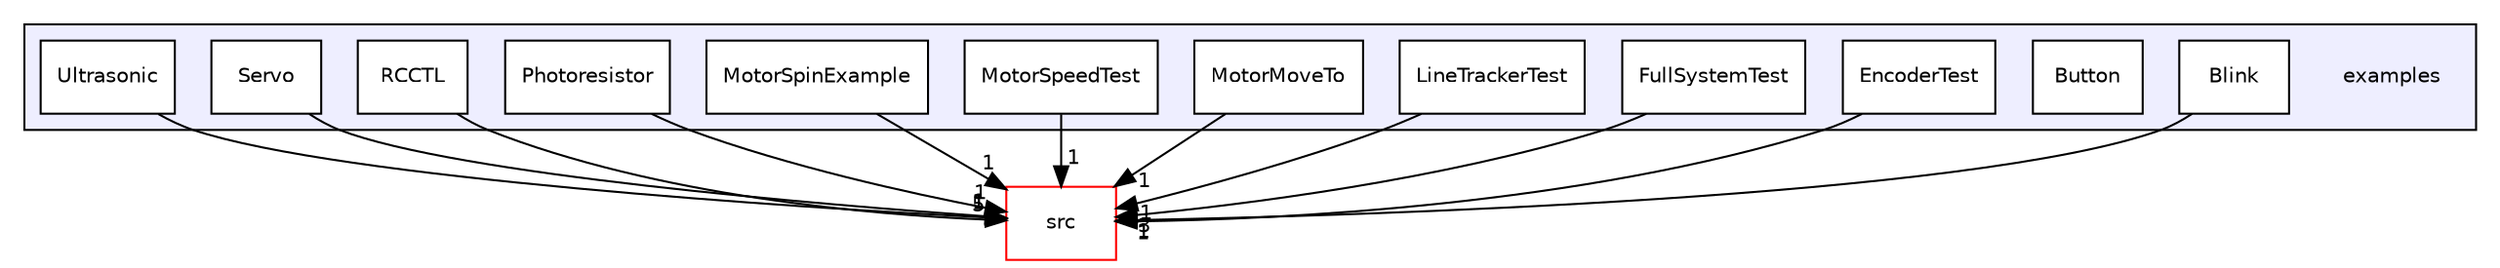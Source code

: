 digraph "examples" {
  compound=true
  node [ fontsize="10", fontname="Helvetica"];
  edge [ labelfontsize="10", labelfontname="Helvetica"];
  subgraph clusterdir_d28a4824dc47e487b107a5db32ef43c4 {
    graph [ bgcolor="#eeeeff", pencolor="black", label="" URL="dir_d28a4824dc47e487b107a5db32ef43c4.html"];
    dir_d28a4824dc47e487b107a5db32ef43c4 [shape=plaintext label="examples"];
  dir_05dd8b05715c4ed4a1c3d13c1176049b [shape=box label="Blink" fillcolor="white" style="filled" URL="dir_05dd8b05715c4ed4a1c3d13c1176049b.html"];
  dir_0c6a57b2468f5dfcfe81d8eb938ffca1 [shape=box label="Button" fillcolor="white" style="filled" URL="dir_0c6a57b2468f5dfcfe81d8eb938ffca1.html"];
  dir_bdb5c9f9fd801d5d67ef37e2a44088e5 [shape=box label="EncoderTest" fillcolor="white" style="filled" URL="dir_bdb5c9f9fd801d5d67ef37e2a44088e5.html"];
  dir_a1aaadaa0f321bbeeb4970161510a694 [shape=box label="FullSystemTest" fillcolor="white" style="filled" URL="dir_a1aaadaa0f321bbeeb4970161510a694.html"];
  dir_9920a6083f7671fd0ab26ac2c477fe6f [shape=box label="LineTrackerTest" fillcolor="white" style="filled" URL="dir_9920a6083f7671fd0ab26ac2c477fe6f.html"];
  dir_ad09cf68b66f87d5fd797d1b5d8c3622 [shape=box label="MotorMoveTo" fillcolor="white" style="filled" URL="dir_ad09cf68b66f87d5fd797d1b5d8c3622.html"];
  dir_09f0c4508b2e0d089ab7dcaab2a4d871 [shape=box label="MotorSpeedTest" fillcolor="white" style="filled" URL="dir_09f0c4508b2e0d089ab7dcaab2a4d871.html"];
  dir_ce247e32cc0ab14f82baf679f9fb96e8 [shape=box label="MotorSpinExample" fillcolor="white" style="filled" URL="dir_ce247e32cc0ab14f82baf679f9fb96e8.html"];
  dir_274f50245b0ce45402dd5b29d883e1b6 [shape=box label="Photoresistor" fillcolor="white" style="filled" URL="dir_274f50245b0ce45402dd5b29d883e1b6.html"];
  dir_526a3540bddd1c1aea406a1f7649cca4 [shape=box label="RCCTL" fillcolor="white" style="filled" URL="dir_526a3540bddd1c1aea406a1f7649cca4.html"];
  dir_a3955a3daf2906eebc1f8ed4dcfbed89 [shape=box label="Servo" fillcolor="white" style="filled" URL="dir_a3955a3daf2906eebc1f8ed4dcfbed89.html"];
  dir_a1ff18e6515d07e3359e6f747f7a7ba0 [shape=box label="Ultrasonic" fillcolor="white" style="filled" URL="dir_a1ff18e6515d07e3359e6f747f7a7ba0.html"];
  }
  dir_68267d1309a1af8e8297ef4c3efbcdba [shape=box label="src" fillcolor="white" style="filled" color="red" URL="dir_68267d1309a1af8e8297ef4c3efbcdba.html"];
  dir_526a3540bddd1c1aea406a1f7649cca4->dir_68267d1309a1af8e8297ef4c3efbcdba [headlabel="5", labeldistance=1.5 headhref="dir_000010_000013.html"];
  dir_a1aaadaa0f321bbeeb4970161510a694->dir_68267d1309a1af8e8297ef4c3efbcdba [headlabel="3", labeldistance=1.5 headhref="dir_000004_000013.html"];
  dir_05dd8b05715c4ed4a1c3d13c1176049b->dir_68267d1309a1af8e8297ef4c3efbcdba [headlabel="1", labeldistance=1.5 headhref="dir_000001_000013.html"];
  dir_a1ff18e6515d07e3359e6f747f7a7ba0->dir_68267d1309a1af8e8297ef4c3efbcdba [headlabel="1", labeldistance=1.5 headhref="dir_000012_000013.html"];
  dir_ad09cf68b66f87d5fd797d1b5d8c3622->dir_68267d1309a1af8e8297ef4c3efbcdba [headlabel="1", labeldistance=1.5 headhref="dir_000006_000013.html"];
  dir_bdb5c9f9fd801d5d67ef37e2a44088e5->dir_68267d1309a1af8e8297ef4c3efbcdba [headlabel="1", labeldistance=1.5 headhref="dir_000003_000013.html"];
  dir_274f50245b0ce45402dd5b29d883e1b6->dir_68267d1309a1af8e8297ef4c3efbcdba [headlabel="1", labeldistance=1.5 headhref="dir_000009_000013.html"];
  dir_9920a6083f7671fd0ab26ac2c477fe6f->dir_68267d1309a1af8e8297ef4c3efbcdba [headlabel="1", labeldistance=1.5 headhref="dir_000005_000013.html"];
  dir_ce247e32cc0ab14f82baf679f9fb96e8->dir_68267d1309a1af8e8297ef4c3efbcdba [headlabel="1", labeldistance=1.5 headhref="dir_000008_000013.html"];
  dir_09f0c4508b2e0d089ab7dcaab2a4d871->dir_68267d1309a1af8e8297ef4c3efbcdba [headlabel="1", labeldistance=1.5 headhref="dir_000007_000013.html"];
  dir_a3955a3daf2906eebc1f8ed4dcfbed89->dir_68267d1309a1af8e8297ef4c3efbcdba [headlabel="1", labeldistance=1.5 headhref="dir_000011_000013.html"];
}
